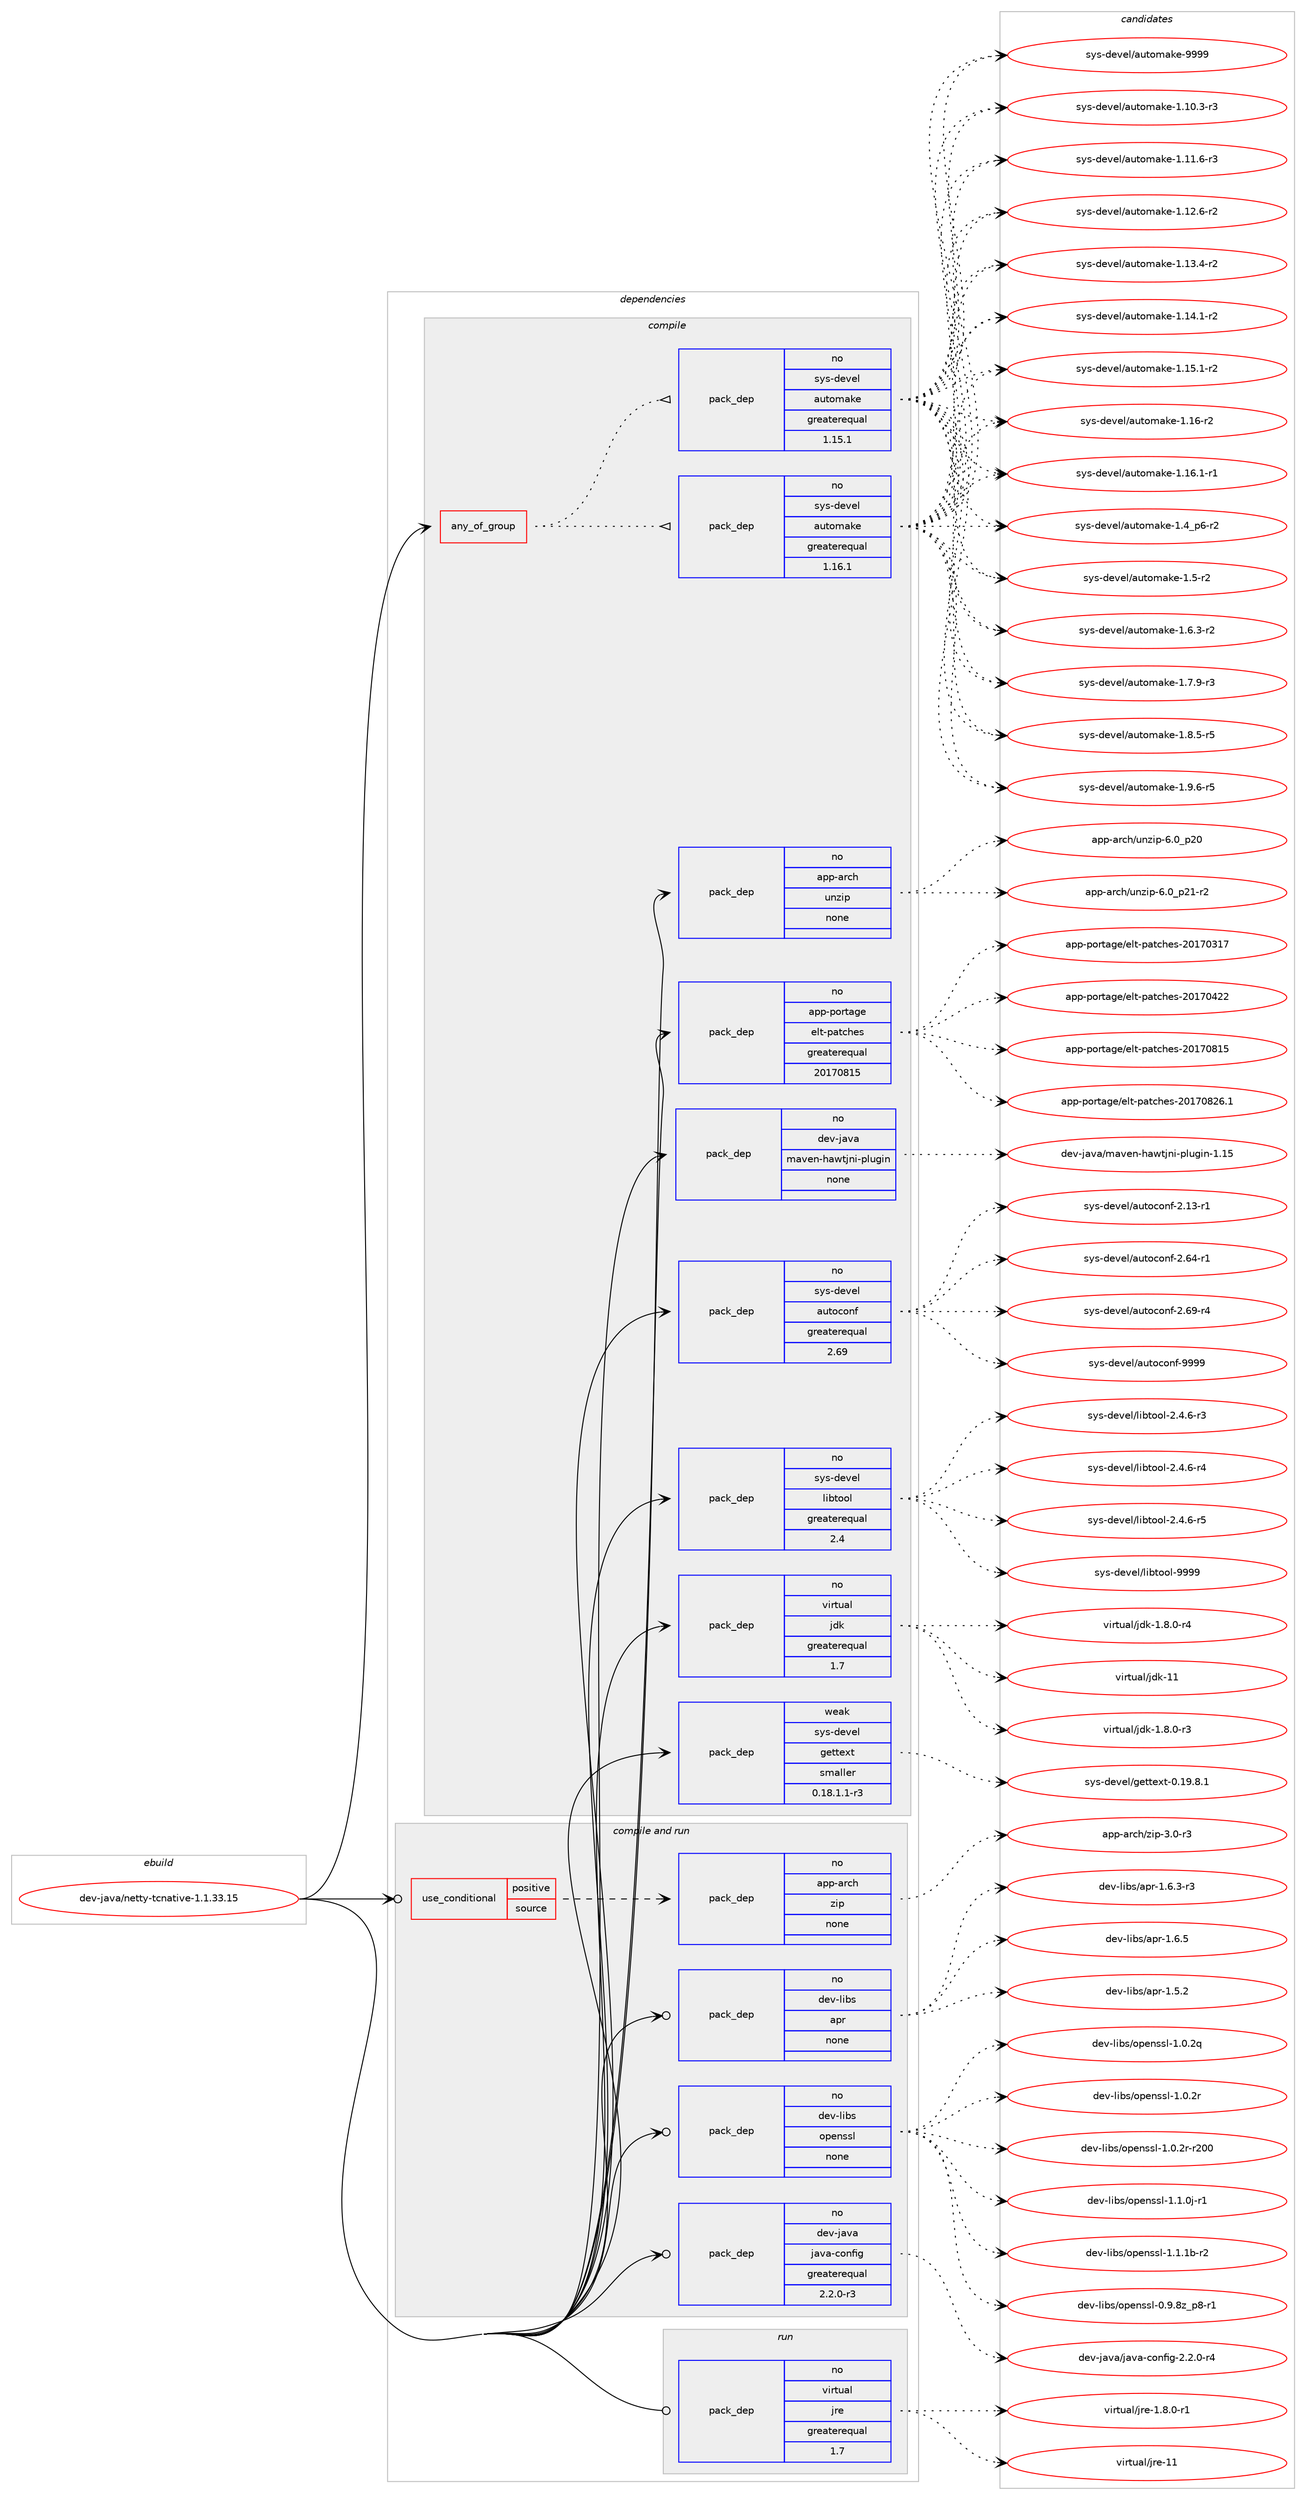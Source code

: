 digraph prolog {

# *************
# Graph options
# *************

newrank=true;
concentrate=true;
compound=true;
graph [rankdir=LR,fontname=Helvetica,fontsize=10,ranksep=1.5];#, ranksep=2.5, nodesep=0.2];
edge  [arrowhead=vee];
node  [fontname=Helvetica,fontsize=10];

# **********
# The ebuild
# **********

subgraph cluster_leftcol {
color=gray;
rank=same;
label=<<i>ebuild</i>>;
id [label="dev-java/netty-tcnative-1.1.33.15", color=red, width=4, href="../dev-java/netty-tcnative-1.1.33.15.svg"];
}

# ****************
# The dependencies
# ****************

subgraph cluster_midcol {
color=gray;
label=<<i>dependencies</i>>;
subgraph cluster_compile {
fillcolor="#eeeeee";
style=filled;
label=<<i>compile</i>>;
subgraph any21892 {
dependency1355936 [label=<<TABLE BORDER="0" CELLBORDER="1" CELLSPACING="0" CELLPADDING="4"><TR><TD CELLPADDING="10">any_of_group</TD></TR></TABLE>>, shape=none, color=red];subgraph pack970376 {
dependency1355937 [label=<<TABLE BORDER="0" CELLBORDER="1" CELLSPACING="0" CELLPADDING="4" WIDTH="220"><TR><TD ROWSPAN="6" CELLPADDING="30">pack_dep</TD></TR><TR><TD WIDTH="110">no</TD></TR><TR><TD>sys-devel</TD></TR><TR><TD>automake</TD></TR><TR><TD>greaterequal</TD></TR><TR><TD>1.16.1</TD></TR></TABLE>>, shape=none, color=blue];
}
dependency1355936:e -> dependency1355937:w [weight=20,style="dotted",arrowhead="oinv"];
subgraph pack970377 {
dependency1355938 [label=<<TABLE BORDER="0" CELLBORDER="1" CELLSPACING="0" CELLPADDING="4" WIDTH="220"><TR><TD ROWSPAN="6" CELLPADDING="30">pack_dep</TD></TR><TR><TD WIDTH="110">no</TD></TR><TR><TD>sys-devel</TD></TR><TR><TD>automake</TD></TR><TR><TD>greaterequal</TD></TR><TR><TD>1.15.1</TD></TR></TABLE>>, shape=none, color=blue];
}
dependency1355936:e -> dependency1355938:w [weight=20,style="dotted",arrowhead="oinv"];
}
id:e -> dependency1355936:w [weight=20,style="solid",arrowhead="vee"];
subgraph pack970378 {
dependency1355939 [label=<<TABLE BORDER="0" CELLBORDER="1" CELLSPACING="0" CELLPADDING="4" WIDTH="220"><TR><TD ROWSPAN="6" CELLPADDING="30">pack_dep</TD></TR><TR><TD WIDTH="110">no</TD></TR><TR><TD>app-arch</TD></TR><TR><TD>unzip</TD></TR><TR><TD>none</TD></TR><TR><TD></TD></TR></TABLE>>, shape=none, color=blue];
}
id:e -> dependency1355939:w [weight=20,style="solid",arrowhead="vee"];
subgraph pack970379 {
dependency1355940 [label=<<TABLE BORDER="0" CELLBORDER="1" CELLSPACING="0" CELLPADDING="4" WIDTH="220"><TR><TD ROWSPAN="6" CELLPADDING="30">pack_dep</TD></TR><TR><TD WIDTH="110">no</TD></TR><TR><TD>app-portage</TD></TR><TR><TD>elt-patches</TD></TR><TR><TD>greaterequal</TD></TR><TR><TD>20170815</TD></TR></TABLE>>, shape=none, color=blue];
}
id:e -> dependency1355940:w [weight=20,style="solid",arrowhead="vee"];
subgraph pack970380 {
dependency1355941 [label=<<TABLE BORDER="0" CELLBORDER="1" CELLSPACING="0" CELLPADDING="4" WIDTH="220"><TR><TD ROWSPAN="6" CELLPADDING="30">pack_dep</TD></TR><TR><TD WIDTH="110">no</TD></TR><TR><TD>dev-java</TD></TR><TR><TD>maven-hawtjni-plugin</TD></TR><TR><TD>none</TD></TR><TR><TD></TD></TR></TABLE>>, shape=none, color=blue];
}
id:e -> dependency1355941:w [weight=20,style="solid",arrowhead="vee"];
subgraph pack970381 {
dependency1355942 [label=<<TABLE BORDER="0" CELLBORDER="1" CELLSPACING="0" CELLPADDING="4" WIDTH="220"><TR><TD ROWSPAN="6" CELLPADDING="30">pack_dep</TD></TR><TR><TD WIDTH="110">no</TD></TR><TR><TD>sys-devel</TD></TR><TR><TD>autoconf</TD></TR><TR><TD>greaterequal</TD></TR><TR><TD>2.69</TD></TR></TABLE>>, shape=none, color=blue];
}
id:e -> dependency1355942:w [weight=20,style="solid",arrowhead="vee"];
subgraph pack970382 {
dependency1355943 [label=<<TABLE BORDER="0" CELLBORDER="1" CELLSPACING="0" CELLPADDING="4" WIDTH="220"><TR><TD ROWSPAN="6" CELLPADDING="30">pack_dep</TD></TR><TR><TD WIDTH="110">no</TD></TR><TR><TD>sys-devel</TD></TR><TR><TD>libtool</TD></TR><TR><TD>greaterequal</TD></TR><TR><TD>2.4</TD></TR></TABLE>>, shape=none, color=blue];
}
id:e -> dependency1355943:w [weight=20,style="solid",arrowhead="vee"];
subgraph pack970383 {
dependency1355944 [label=<<TABLE BORDER="0" CELLBORDER="1" CELLSPACING="0" CELLPADDING="4" WIDTH="220"><TR><TD ROWSPAN="6" CELLPADDING="30">pack_dep</TD></TR><TR><TD WIDTH="110">no</TD></TR><TR><TD>virtual</TD></TR><TR><TD>jdk</TD></TR><TR><TD>greaterequal</TD></TR><TR><TD>1.7</TD></TR></TABLE>>, shape=none, color=blue];
}
id:e -> dependency1355944:w [weight=20,style="solid",arrowhead="vee"];
subgraph pack970384 {
dependency1355945 [label=<<TABLE BORDER="0" CELLBORDER="1" CELLSPACING="0" CELLPADDING="4" WIDTH="220"><TR><TD ROWSPAN="6" CELLPADDING="30">pack_dep</TD></TR><TR><TD WIDTH="110">weak</TD></TR><TR><TD>sys-devel</TD></TR><TR><TD>gettext</TD></TR><TR><TD>smaller</TD></TR><TR><TD>0.18.1.1-r3</TD></TR></TABLE>>, shape=none, color=blue];
}
id:e -> dependency1355945:w [weight=20,style="solid",arrowhead="vee"];
}
subgraph cluster_compileandrun {
fillcolor="#eeeeee";
style=filled;
label=<<i>compile and run</i>>;
subgraph cond363116 {
dependency1355946 [label=<<TABLE BORDER="0" CELLBORDER="1" CELLSPACING="0" CELLPADDING="4"><TR><TD ROWSPAN="3" CELLPADDING="10">use_conditional</TD></TR><TR><TD>positive</TD></TR><TR><TD>source</TD></TR></TABLE>>, shape=none, color=red];
subgraph pack970385 {
dependency1355947 [label=<<TABLE BORDER="0" CELLBORDER="1" CELLSPACING="0" CELLPADDING="4" WIDTH="220"><TR><TD ROWSPAN="6" CELLPADDING="30">pack_dep</TD></TR><TR><TD WIDTH="110">no</TD></TR><TR><TD>app-arch</TD></TR><TR><TD>zip</TD></TR><TR><TD>none</TD></TR><TR><TD></TD></TR></TABLE>>, shape=none, color=blue];
}
dependency1355946:e -> dependency1355947:w [weight=20,style="dashed",arrowhead="vee"];
}
id:e -> dependency1355946:w [weight=20,style="solid",arrowhead="odotvee"];
subgraph pack970386 {
dependency1355948 [label=<<TABLE BORDER="0" CELLBORDER="1" CELLSPACING="0" CELLPADDING="4" WIDTH="220"><TR><TD ROWSPAN="6" CELLPADDING="30">pack_dep</TD></TR><TR><TD WIDTH="110">no</TD></TR><TR><TD>dev-java</TD></TR><TR><TD>java-config</TD></TR><TR><TD>greaterequal</TD></TR><TR><TD>2.2.0-r3</TD></TR></TABLE>>, shape=none, color=blue];
}
id:e -> dependency1355948:w [weight=20,style="solid",arrowhead="odotvee"];
subgraph pack970387 {
dependency1355949 [label=<<TABLE BORDER="0" CELLBORDER="1" CELLSPACING="0" CELLPADDING="4" WIDTH="220"><TR><TD ROWSPAN="6" CELLPADDING="30">pack_dep</TD></TR><TR><TD WIDTH="110">no</TD></TR><TR><TD>dev-libs</TD></TR><TR><TD>apr</TD></TR><TR><TD>none</TD></TR><TR><TD></TD></TR></TABLE>>, shape=none, color=blue];
}
id:e -> dependency1355949:w [weight=20,style="solid",arrowhead="odotvee"];
subgraph pack970388 {
dependency1355950 [label=<<TABLE BORDER="0" CELLBORDER="1" CELLSPACING="0" CELLPADDING="4" WIDTH="220"><TR><TD ROWSPAN="6" CELLPADDING="30">pack_dep</TD></TR><TR><TD WIDTH="110">no</TD></TR><TR><TD>dev-libs</TD></TR><TR><TD>openssl</TD></TR><TR><TD>none</TD></TR><TR><TD></TD></TR></TABLE>>, shape=none, color=blue];
}
id:e -> dependency1355950:w [weight=20,style="solid",arrowhead="odotvee"];
}
subgraph cluster_run {
fillcolor="#eeeeee";
style=filled;
label=<<i>run</i>>;
subgraph pack970389 {
dependency1355951 [label=<<TABLE BORDER="0" CELLBORDER="1" CELLSPACING="0" CELLPADDING="4" WIDTH="220"><TR><TD ROWSPAN="6" CELLPADDING="30">pack_dep</TD></TR><TR><TD WIDTH="110">no</TD></TR><TR><TD>virtual</TD></TR><TR><TD>jre</TD></TR><TR><TD>greaterequal</TD></TR><TR><TD>1.7</TD></TR></TABLE>>, shape=none, color=blue];
}
id:e -> dependency1355951:w [weight=20,style="solid",arrowhead="odot"];
}
}

# **************
# The candidates
# **************

subgraph cluster_choices {
rank=same;
color=gray;
label=<<i>candidates</i>>;

subgraph choice970376 {
color=black;
nodesep=1;
choice11512111545100101118101108479711711611110997107101454946494846514511451 [label="sys-devel/automake-1.10.3-r3", color=red, width=4,href="../sys-devel/automake-1.10.3-r3.svg"];
choice11512111545100101118101108479711711611110997107101454946494946544511451 [label="sys-devel/automake-1.11.6-r3", color=red, width=4,href="../sys-devel/automake-1.11.6-r3.svg"];
choice11512111545100101118101108479711711611110997107101454946495046544511450 [label="sys-devel/automake-1.12.6-r2", color=red, width=4,href="../sys-devel/automake-1.12.6-r2.svg"];
choice11512111545100101118101108479711711611110997107101454946495146524511450 [label="sys-devel/automake-1.13.4-r2", color=red, width=4,href="../sys-devel/automake-1.13.4-r2.svg"];
choice11512111545100101118101108479711711611110997107101454946495246494511450 [label="sys-devel/automake-1.14.1-r2", color=red, width=4,href="../sys-devel/automake-1.14.1-r2.svg"];
choice11512111545100101118101108479711711611110997107101454946495346494511450 [label="sys-devel/automake-1.15.1-r2", color=red, width=4,href="../sys-devel/automake-1.15.1-r2.svg"];
choice1151211154510010111810110847971171161111099710710145494649544511450 [label="sys-devel/automake-1.16-r2", color=red, width=4,href="../sys-devel/automake-1.16-r2.svg"];
choice11512111545100101118101108479711711611110997107101454946495446494511449 [label="sys-devel/automake-1.16.1-r1", color=red, width=4,href="../sys-devel/automake-1.16.1-r1.svg"];
choice115121115451001011181011084797117116111109971071014549465295112544511450 [label="sys-devel/automake-1.4_p6-r2", color=red, width=4,href="../sys-devel/automake-1.4_p6-r2.svg"];
choice11512111545100101118101108479711711611110997107101454946534511450 [label="sys-devel/automake-1.5-r2", color=red, width=4,href="../sys-devel/automake-1.5-r2.svg"];
choice115121115451001011181011084797117116111109971071014549465446514511450 [label="sys-devel/automake-1.6.3-r2", color=red, width=4,href="../sys-devel/automake-1.6.3-r2.svg"];
choice115121115451001011181011084797117116111109971071014549465546574511451 [label="sys-devel/automake-1.7.9-r3", color=red, width=4,href="../sys-devel/automake-1.7.9-r3.svg"];
choice115121115451001011181011084797117116111109971071014549465646534511453 [label="sys-devel/automake-1.8.5-r5", color=red, width=4,href="../sys-devel/automake-1.8.5-r5.svg"];
choice115121115451001011181011084797117116111109971071014549465746544511453 [label="sys-devel/automake-1.9.6-r5", color=red, width=4,href="../sys-devel/automake-1.9.6-r5.svg"];
choice115121115451001011181011084797117116111109971071014557575757 [label="sys-devel/automake-9999", color=red, width=4,href="../sys-devel/automake-9999.svg"];
dependency1355937:e -> choice11512111545100101118101108479711711611110997107101454946494846514511451:w [style=dotted,weight="100"];
dependency1355937:e -> choice11512111545100101118101108479711711611110997107101454946494946544511451:w [style=dotted,weight="100"];
dependency1355937:e -> choice11512111545100101118101108479711711611110997107101454946495046544511450:w [style=dotted,weight="100"];
dependency1355937:e -> choice11512111545100101118101108479711711611110997107101454946495146524511450:w [style=dotted,weight="100"];
dependency1355937:e -> choice11512111545100101118101108479711711611110997107101454946495246494511450:w [style=dotted,weight="100"];
dependency1355937:e -> choice11512111545100101118101108479711711611110997107101454946495346494511450:w [style=dotted,weight="100"];
dependency1355937:e -> choice1151211154510010111810110847971171161111099710710145494649544511450:w [style=dotted,weight="100"];
dependency1355937:e -> choice11512111545100101118101108479711711611110997107101454946495446494511449:w [style=dotted,weight="100"];
dependency1355937:e -> choice115121115451001011181011084797117116111109971071014549465295112544511450:w [style=dotted,weight="100"];
dependency1355937:e -> choice11512111545100101118101108479711711611110997107101454946534511450:w [style=dotted,weight="100"];
dependency1355937:e -> choice115121115451001011181011084797117116111109971071014549465446514511450:w [style=dotted,weight="100"];
dependency1355937:e -> choice115121115451001011181011084797117116111109971071014549465546574511451:w [style=dotted,weight="100"];
dependency1355937:e -> choice115121115451001011181011084797117116111109971071014549465646534511453:w [style=dotted,weight="100"];
dependency1355937:e -> choice115121115451001011181011084797117116111109971071014549465746544511453:w [style=dotted,weight="100"];
dependency1355937:e -> choice115121115451001011181011084797117116111109971071014557575757:w [style=dotted,weight="100"];
}
subgraph choice970377 {
color=black;
nodesep=1;
choice11512111545100101118101108479711711611110997107101454946494846514511451 [label="sys-devel/automake-1.10.3-r3", color=red, width=4,href="../sys-devel/automake-1.10.3-r3.svg"];
choice11512111545100101118101108479711711611110997107101454946494946544511451 [label="sys-devel/automake-1.11.6-r3", color=red, width=4,href="../sys-devel/automake-1.11.6-r3.svg"];
choice11512111545100101118101108479711711611110997107101454946495046544511450 [label="sys-devel/automake-1.12.6-r2", color=red, width=4,href="../sys-devel/automake-1.12.6-r2.svg"];
choice11512111545100101118101108479711711611110997107101454946495146524511450 [label="sys-devel/automake-1.13.4-r2", color=red, width=4,href="../sys-devel/automake-1.13.4-r2.svg"];
choice11512111545100101118101108479711711611110997107101454946495246494511450 [label="sys-devel/automake-1.14.1-r2", color=red, width=4,href="../sys-devel/automake-1.14.1-r2.svg"];
choice11512111545100101118101108479711711611110997107101454946495346494511450 [label="sys-devel/automake-1.15.1-r2", color=red, width=4,href="../sys-devel/automake-1.15.1-r2.svg"];
choice1151211154510010111810110847971171161111099710710145494649544511450 [label="sys-devel/automake-1.16-r2", color=red, width=4,href="../sys-devel/automake-1.16-r2.svg"];
choice11512111545100101118101108479711711611110997107101454946495446494511449 [label="sys-devel/automake-1.16.1-r1", color=red, width=4,href="../sys-devel/automake-1.16.1-r1.svg"];
choice115121115451001011181011084797117116111109971071014549465295112544511450 [label="sys-devel/automake-1.4_p6-r2", color=red, width=4,href="../sys-devel/automake-1.4_p6-r2.svg"];
choice11512111545100101118101108479711711611110997107101454946534511450 [label="sys-devel/automake-1.5-r2", color=red, width=4,href="../sys-devel/automake-1.5-r2.svg"];
choice115121115451001011181011084797117116111109971071014549465446514511450 [label="sys-devel/automake-1.6.3-r2", color=red, width=4,href="../sys-devel/automake-1.6.3-r2.svg"];
choice115121115451001011181011084797117116111109971071014549465546574511451 [label="sys-devel/automake-1.7.9-r3", color=red, width=4,href="../sys-devel/automake-1.7.9-r3.svg"];
choice115121115451001011181011084797117116111109971071014549465646534511453 [label="sys-devel/automake-1.8.5-r5", color=red, width=4,href="../sys-devel/automake-1.8.5-r5.svg"];
choice115121115451001011181011084797117116111109971071014549465746544511453 [label="sys-devel/automake-1.9.6-r5", color=red, width=4,href="../sys-devel/automake-1.9.6-r5.svg"];
choice115121115451001011181011084797117116111109971071014557575757 [label="sys-devel/automake-9999", color=red, width=4,href="../sys-devel/automake-9999.svg"];
dependency1355938:e -> choice11512111545100101118101108479711711611110997107101454946494846514511451:w [style=dotted,weight="100"];
dependency1355938:e -> choice11512111545100101118101108479711711611110997107101454946494946544511451:w [style=dotted,weight="100"];
dependency1355938:e -> choice11512111545100101118101108479711711611110997107101454946495046544511450:w [style=dotted,weight="100"];
dependency1355938:e -> choice11512111545100101118101108479711711611110997107101454946495146524511450:w [style=dotted,weight="100"];
dependency1355938:e -> choice11512111545100101118101108479711711611110997107101454946495246494511450:w [style=dotted,weight="100"];
dependency1355938:e -> choice11512111545100101118101108479711711611110997107101454946495346494511450:w [style=dotted,weight="100"];
dependency1355938:e -> choice1151211154510010111810110847971171161111099710710145494649544511450:w [style=dotted,weight="100"];
dependency1355938:e -> choice11512111545100101118101108479711711611110997107101454946495446494511449:w [style=dotted,weight="100"];
dependency1355938:e -> choice115121115451001011181011084797117116111109971071014549465295112544511450:w [style=dotted,weight="100"];
dependency1355938:e -> choice11512111545100101118101108479711711611110997107101454946534511450:w [style=dotted,weight="100"];
dependency1355938:e -> choice115121115451001011181011084797117116111109971071014549465446514511450:w [style=dotted,weight="100"];
dependency1355938:e -> choice115121115451001011181011084797117116111109971071014549465546574511451:w [style=dotted,weight="100"];
dependency1355938:e -> choice115121115451001011181011084797117116111109971071014549465646534511453:w [style=dotted,weight="100"];
dependency1355938:e -> choice115121115451001011181011084797117116111109971071014549465746544511453:w [style=dotted,weight="100"];
dependency1355938:e -> choice115121115451001011181011084797117116111109971071014557575757:w [style=dotted,weight="100"];
}
subgraph choice970378 {
color=black;
nodesep=1;
choice971121124597114991044711711012210511245544648951125048 [label="app-arch/unzip-6.0_p20", color=red, width=4,href="../app-arch/unzip-6.0_p20.svg"];
choice9711211245971149910447117110122105112455446489511250494511450 [label="app-arch/unzip-6.0_p21-r2", color=red, width=4,href="../app-arch/unzip-6.0_p21-r2.svg"];
dependency1355939:e -> choice971121124597114991044711711012210511245544648951125048:w [style=dotted,weight="100"];
dependency1355939:e -> choice9711211245971149910447117110122105112455446489511250494511450:w [style=dotted,weight="100"];
}
subgraph choice970379 {
color=black;
nodesep=1;
choice97112112451121111141169710310147101108116451129711699104101115455048495548514955 [label="app-portage/elt-patches-20170317", color=red, width=4,href="../app-portage/elt-patches-20170317.svg"];
choice97112112451121111141169710310147101108116451129711699104101115455048495548525050 [label="app-portage/elt-patches-20170422", color=red, width=4,href="../app-portage/elt-patches-20170422.svg"];
choice97112112451121111141169710310147101108116451129711699104101115455048495548564953 [label="app-portage/elt-patches-20170815", color=red, width=4,href="../app-portage/elt-patches-20170815.svg"];
choice971121124511211111411697103101471011081164511297116991041011154550484955485650544649 [label="app-portage/elt-patches-20170826.1", color=red, width=4,href="../app-portage/elt-patches-20170826.1.svg"];
dependency1355940:e -> choice97112112451121111141169710310147101108116451129711699104101115455048495548514955:w [style=dotted,weight="100"];
dependency1355940:e -> choice97112112451121111141169710310147101108116451129711699104101115455048495548525050:w [style=dotted,weight="100"];
dependency1355940:e -> choice97112112451121111141169710310147101108116451129711699104101115455048495548564953:w [style=dotted,weight="100"];
dependency1355940:e -> choice971121124511211111411697103101471011081164511297116991041011154550484955485650544649:w [style=dotted,weight="100"];
}
subgraph choice970380 {
color=black;
nodesep=1;
choice10010111845106971189747109971181011104510497119116106110105451121081171031051104549464953 [label="dev-java/maven-hawtjni-plugin-1.15", color=red, width=4,href="../dev-java/maven-hawtjni-plugin-1.15.svg"];
dependency1355941:e -> choice10010111845106971189747109971181011104510497119116106110105451121081171031051104549464953:w [style=dotted,weight="100"];
}
subgraph choice970381 {
color=black;
nodesep=1;
choice1151211154510010111810110847971171161119911111010245504649514511449 [label="sys-devel/autoconf-2.13-r1", color=red, width=4,href="../sys-devel/autoconf-2.13-r1.svg"];
choice1151211154510010111810110847971171161119911111010245504654524511449 [label="sys-devel/autoconf-2.64-r1", color=red, width=4,href="../sys-devel/autoconf-2.64-r1.svg"];
choice1151211154510010111810110847971171161119911111010245504654574511452 [label="sys-devel/autoconf-2.69-r4", color=red, width=4,href="../sys-devel/autoconf-2.69-r4.svg"];
choice115121115451001011181011084797117116111991111101024557575757 [label="sys-devel/autoconf-9999", color=red, width=4,href="../sys-devel/autoconf-9999.svg"];
dependency1355942:e -> choice1151211154510010111810110847971171161119911111010245504649514511449:w [style=dotted,weight="100"];
dependency1355942:e -> choice1151211154510010111810110847971171161119911111010245504654524511449:w [style=dotted,weight="100"];
dependency1355942:e -> choice1151211154510010111810110847971171161119911111010245504654574511452:w [style=dotted,weight="100"];
dependency1355942:e -> choice115121115451001011181011084797117116111991111101024557575757:w [style=dotted,weight="100"];
}
subgraph choice970382 {
color=black;
nodesep=1;
choice1151211154510010111810110847108105981161111111084550465246544511451 [label="sys-devel/libtool-2.4.6-r3", color=red, width=4,href="../sys-devel/libtool-2.4.6-r3.svg"];
choice1151211154510010111810110847108105981161111111084550465246544511452 [label="sys-devel/libtool-2.4.6-r4", color=red, width=4,href="../sys-devel/libtool-2.4.6-r4.svg"];
choice1151211154510010111810110847108105981161111111084550465246544511453 [label="sys-devel/libtool-2.4.6-r5", color=red, width=4,href="../sys-devel/libtool-2.4.6-r5.svg"];
choice1151211154510010111810110847108105981161111111084557575757 [label="sys-devel/libtool-9999", color=red, width=4,href="../sys-devel/libtool-9999.svg"];
dependency1355943:e -> choice1151211154510010111810110847108105981161111111084550465246544511451:w [style=dotted,weight="100"];
dependency1355943:e -> choice1151211154510010111810110847108105981161111111084550465246544511452:w [style=dotted,weight="100"];
dependency1355943:e -> choice1151211154510010111810110847108105981161111111084550465246544511453:w [style=dotted,weight="100"];
dependency1355943:e -> choice1151211154510010111810110847108105981161111111084557575757:w [style=dotted,weight="100"];
}
subgraph choice970383 {
color=black;
nodesep=1;
choice11810511411611797108471061001074549465646484511451 [label="virtual/jdk-1.8.0-r3", color=red, width=4,href="../virtual/jdk-1.8.0-r3.svg"];
choice11810511411611797108471061001074549465646484511452 [label="virtual/jdk-1.8.0-r4", color=red, width=4,href="../virtual/jdk-1.8.0-r4.svg"];
choice1181051141161179710847106100107454949 [label="virtual/jdk-11", color=red, width=4,href="../virtual/jdk-11.svg"];
dependency1355944:e -> choice11810511411611797108471061001074549465646484511451:w [style=dotted,weight="100"];
dependency1355944:e -> choice11810511411611797108471061001074549465646484511452:w [style=dotted,weight="100"];
dependency1355944:e -> choice1181051141161179710847106100107454949:w [style=dotted,weight="100"];
}
subgraph choice970384 {
color=black;
nodesep=1;
choice1151211154510010111810110847103101116116101120116454846495746564649 [label="sys-devel/gettext-0.19.8.1", color=red, width=4,href="../sys-devel/gettext-0.19.8.1.svg"];
dependency1355945:e -> choice1151211154510010111810110847103101116116101120116454846495746564649:w [style=dotted,weight="100"];
}
subgraph choice970385 {
color=black;
nodesep=1;
choice9711211245971149910447122105112455146484511451 [label="app-arch/zip-3.0-r3", color=red, width=4,href="../app-arch/zip-3.0-r3.svg"];
dependency1355947:e -> choice9711211245971149910447122105112455146484511451:w [style=dotted,weight="100"];
}
subgraph choice970386 {
color=black;
nodesep=1;
choice10010111845106971189747106971189745991111101021051034550465046484511452 [label="dev-java/java-config-2.2.0-r4", color=red, width=4,href="../dev-java/java-config-2.2.0-r4.svg"];
dependency1355948:e -> choice10010111845106971189747106971189745991111101021051034550465046484511452:w [style=dotted,weight="100"];
}
subgraph choice970387 {
color=black;
nodesep=1;
choice10010111845108105981154797112114454946534650 [label="dev-libs/apr-1.5.2", color=red, width=4,href="../dev-libs/apr-1.5.2.svg"];
choice100101118451081059811547971121144549465446514511451 [label="dev-libs/apr-1.6.3-r3", color=red, width=4,href="../dev-libs/apr-1.6.3-r3.svg"];
choice10010111845108105981154797112114454946544653 [label="dev-libs/apr-1.6.5", color=red, width=4,href="../dev-libs/apr-1.6.5.svg"];
dependency1355949:e -> choice10010111845108105981154797112114454946534650:w [style=dotted,weight="100"];
dependency1355949:e -> choice100101118451081059811547971121144549465446514511451:w [style=dotted,weight="100"];
dependency1355949:e -> choice10010111845108105981154797112114454946544653:w [style=dotted,weight="100"];
}
subgraph choice970388 {
color=black;
nodesep=1;
choice10010111845108105981154711111210111011511510845484657465612295112564511449 [label="dev-libs/openssl-0.9.8z_p8-r1", color=red, width=4,href="../dev-libs/openssl-0.9.8z_p8-r1.svg"];
choice100101118451081059811547111112101110115115108454946484650113 [label="dev-libs/openssl-1.0.2q", color=red, width=4,href="../dev-libs/openssl-1.0.2q.svg"];
choice100101118451081059811547111112101110115115108454946484650114 [label="dev-libs/openssl-1.0.2r", color=red, width=4,href="../dev-libs/openssl-1.0.2r.svg"];
choice10010111845108105981154711111210111011511510845494648465011445114504848 [label="dev-libs/openssl-1.0.2r-r200", color=red, width=4,href="../dev-libs/openssl-1.0.2r-r200.svg"];
choice1001011184510810598115471111121011101151151084549464946481064511449 [label="dev-libs/openssl-1.1.0j-r1", color=red, width=4,href="../dev-libs/openssl-1.1.0j-r1.svg"];
choice100101118451081059811547111112101110115115108454946494649984511450 [label="dev-libs/openssl-1.1.1b-r2", color=red, width=4,href="../dev-libs/openssl-1.1.1b-r2.svg"];
dependency1355950:e -> choice10010111845108105981154711111210111011511510845484657465612295112564511449:w [style=dotted,weight="100"];
dependency1355950:e -> choice100101118451081059811547111112101110115115108454946484650113:w [style=dotted,weight="100"];
dependency1355950:e -> choice100101118451081059811547111112101110115115108454946484650114:w [style=dotted,weight="100"];
dependency1355950:e -> choice10010111845108105981154711111210111011511510845494648465011445114504848:w [style=dotted,weight="100"];
dependency1355950:e -> choice1001011184510810598115471111121011101151151084549464946481064511449:w [style=dotted,weight="100"];
dependency1355950:e -> choice100101118451081059811547111112101110115115108454946494649984511450:w [style=dotted,weight="100"];
}
subgraph choice970389 {
color=black;
nodesep=1;
choice11810511411611797108471061141014549465646484511449 [label="virtual/jre-1.8.0-r1", color=red, width=4,href="../virtual/jre-1.8.0-r1.svg"];
choice1181051141161179710847106114101454949 [label="virtual/jre-11", color=red, width=4,href="../virtual/jre-11.svg"];
dependency1355951:e -> choice11810511411611797108471061141014549465646484511449:w [style=dotted,weight="100"];
dependency1355951:e -> choice1181051141161179710847106114101454949:w [style=dotted,weight="100"];
}
}

}
